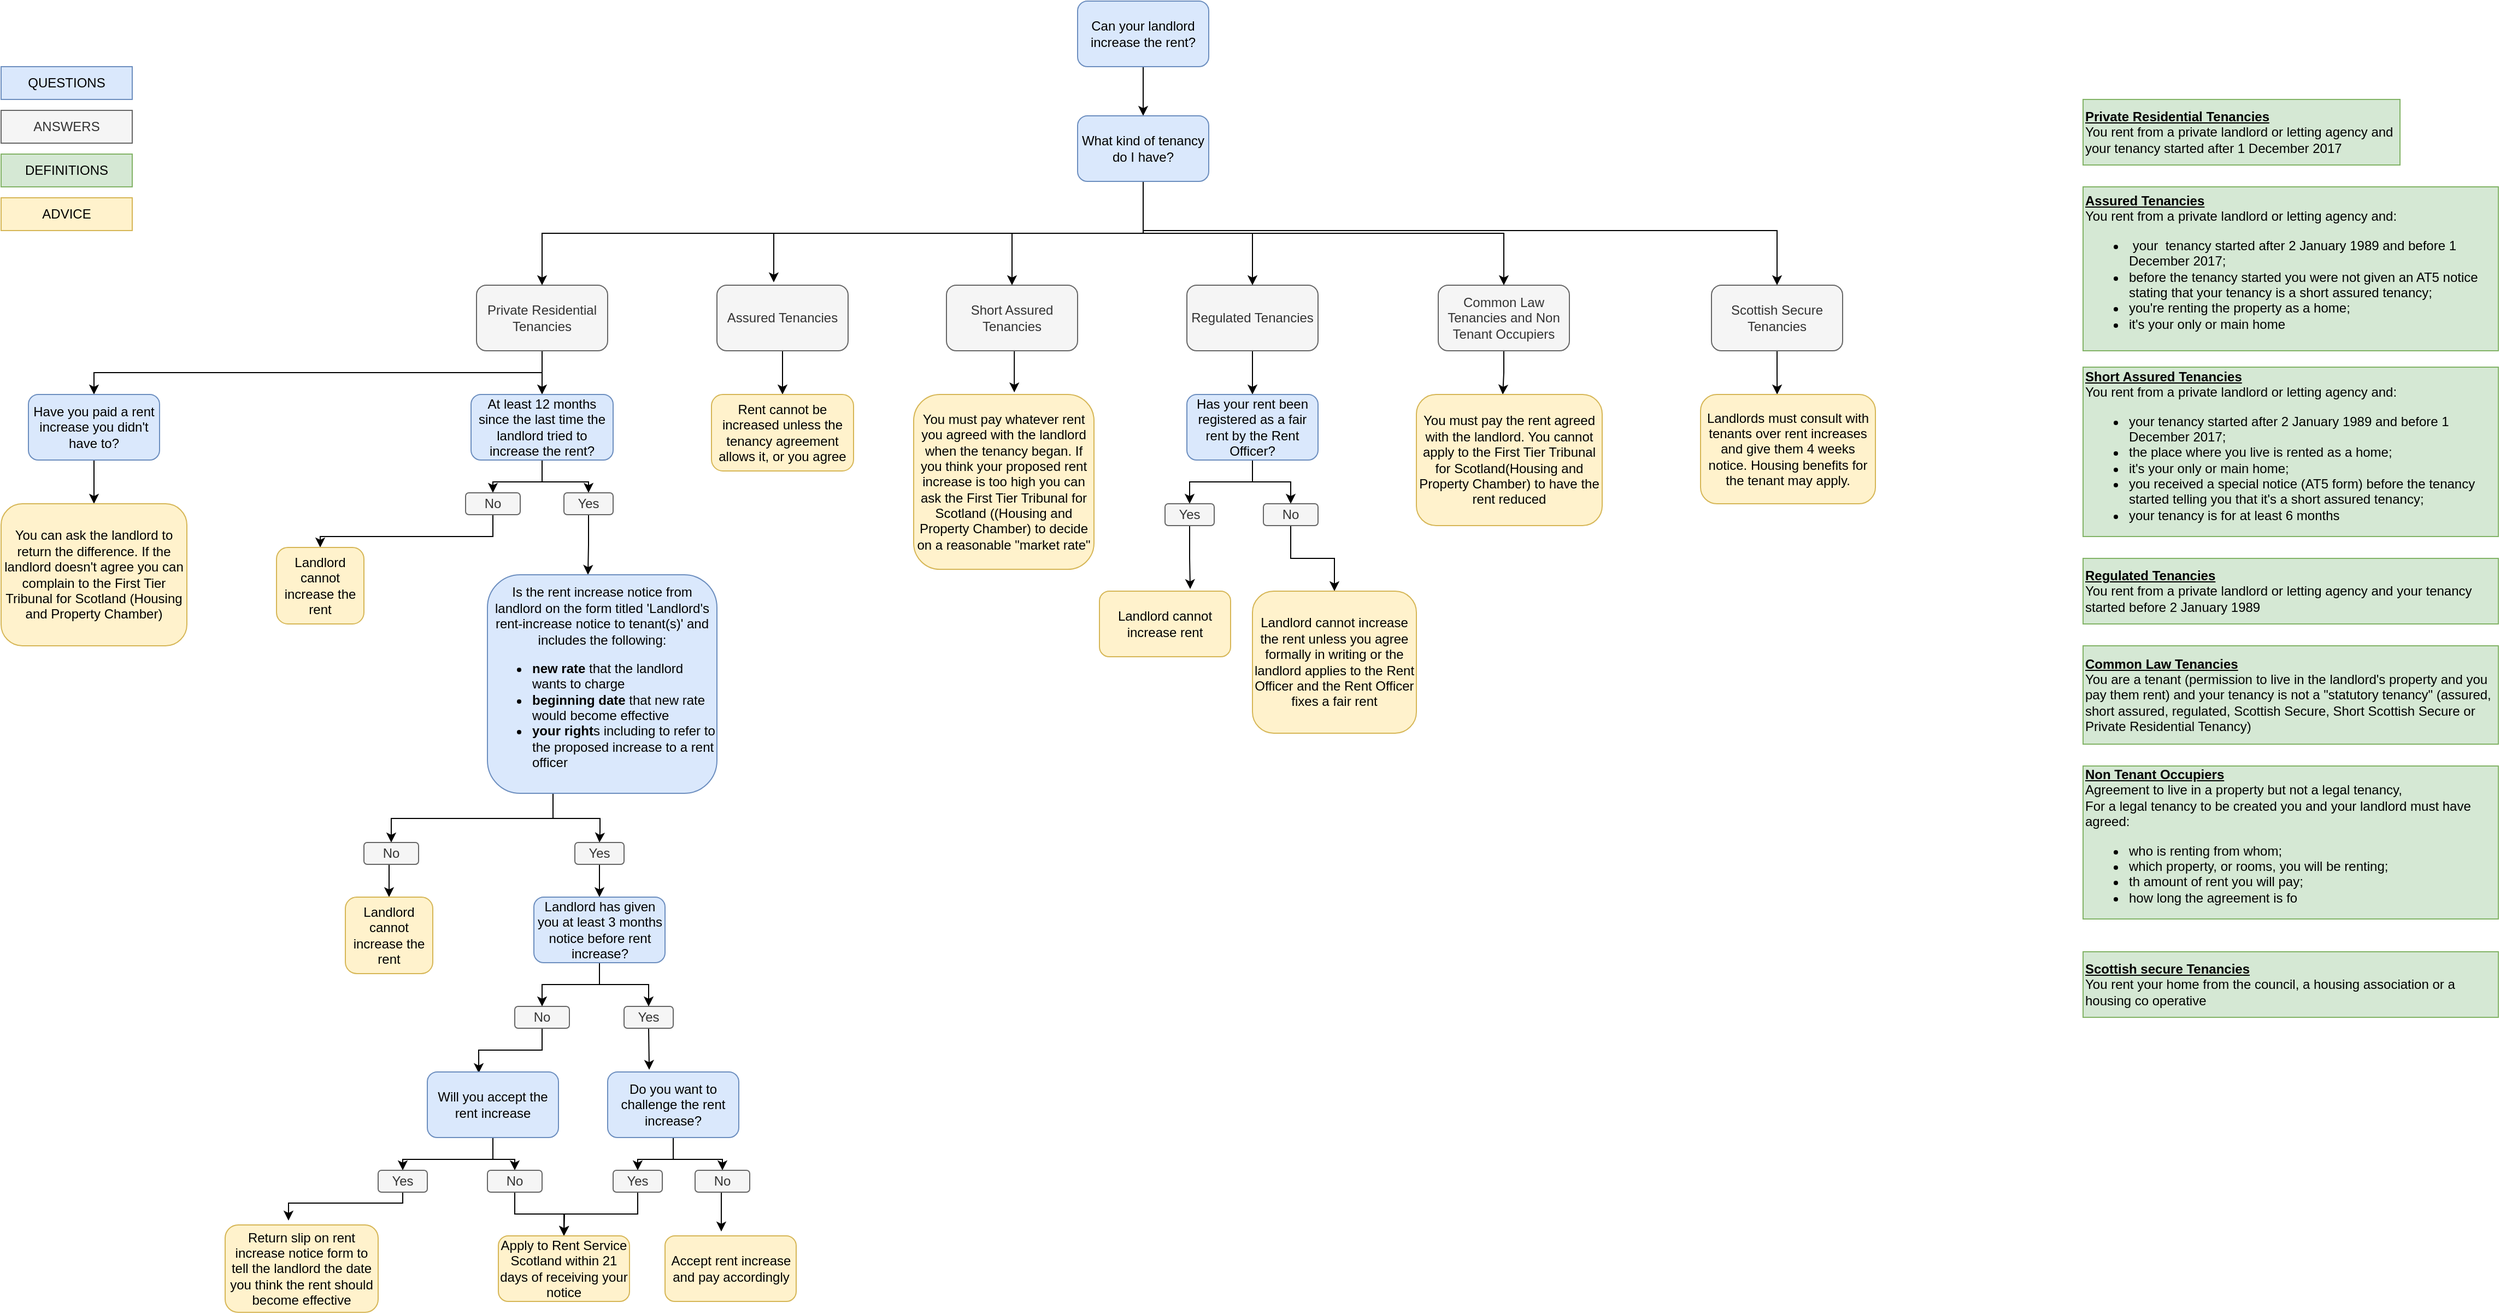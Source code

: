 <mxfile version="14.7.7" type="device"><diagram id="C5RBs43oDa-KdzZeNtuy" name="Page-1"><mxGraphModel dx="1699" dy="1660" grid="1" gridSize="10" guides="1" tooltips="1" connect="1" arrows="1" fold="1" page="1" pageScale="1" pageWidth="827" pageHeight="1169" math="0" shadow="0"><root><mxCell id="WIyWlLk6GJQsqaUBKTNV-0"/><mxCell id="WIyWlLk6GJQsqaUBKTNV-1" parent="WIyWlLk6GJQsqaUBKTNV-0"/><mxCell id="TCWn0rOi3YQAecb64I7l-0" value="ADVICE" style="rounded=0;whiteSpace=wrap;html=1;fillColor=#fff2cc;strokeColor=#d6b656;" vertex="1" parent="WIyWlLk6GJQsqaUBKTNV-1"><mxGeometry x="-705" y="140" width="120" height="30" as="geometry"/></mxCell><mxCell id="TCWn0rOi3YQAecb64I7l-1" value="QUESTIONS" style="rounded=0;whiteSpace=wrap;html=1;fillColor=#dae8fc;strokeColor=#6c8ebf;" vertex="1" parent="WIyWlLk6GJQsqaUBKTNV-1"><mxGeometry x="-705" y="20" width="120" height="30" as="geometry"/></mxCell><mxCell id="TCWn0rOi3YQAecb64I7l-2" value="DEFINITIONS" style="rounded=0;whiteSpace=wrap;html=1;fillColor=#d5e8d4;strokeColor=#82b366;" vertex="1" parent="WIyWlLk6GJQsqaUBKTNV-1"><mxGeometry x="-705" y="100" width="120" height="30" as="geometry"/></mxCell><mxCell id="TCWn0rOi3YQAecb64I7l-3" value="ANSWERS" style="rounded=0;whiteSpace=wrap;html=1;fillColor=#f5f5f5;strokeColor=#666666;fontColor=#333333;" vertex="1" parent="WIyWlLk6GJQsqaUBKTNV-1"><mxGeometry x="-705" y="60" width="120" height="30" as="geometry"/></mxCell><mxCell id="TCWn0rOi3YQAecb64I7l-137" style="edgeStyle=orthogonalEdgeStyle;rounded=0;orthogonalLoop=1;jettySize=auto;html=1;exitX=0.5;exitY=1;exitDx=0;exitDy=0;entryX=0.5;entryY=0;entryDx=0;entryDy=0;strokeColor=#000000;" edge="1" parent="WIyWlLk6GJQsqaUBKTNV-1" source="TCWn0rOi3YQAecb64I7l-5" target="TCWn0rOi3YQAecb64I7l-12"><mxGeometry relative="1" as="geometry"/></mxCell><mxCell id="TCWn0rOi3YQAecb64I7l-5" value="Can your landlord increase the rent?" style="rounded=1;whiteSpace=wrap;html=1;fillColor=#dae8fc;strokeColor=#6c8ebf;" vertex="1" parent="WIyWlLk6GJQsqaUBKTNV-1"><mxGeometry x="280" y="-40" width="120" height="60" as="geometry"/></mxCell><mxCell id="TCWn0rOi3YQAecb64I7l-52" style="edgeStyle=orthogonalEdgeStyle;rounded=0;orthogonalLoop=1;jettySize=auto;html=1;exitX=0.5;exitY=1;exitDx=0;exitDy=0;entryX=0.5;entryY=0;entryDx=0;entryDy=0;" edge="1" parent="WIyWlLk6GJQsqaUBKTNV-1" source="TCWn0rOi3YQAecb64I7l-6" target="TCWn0rOi3YQAecb64I7l-26"><mxGeometry relative="1" as="geometry"/></mxCell><mxCell id="TCWn0rOi3YQAecb64I7l-96" style="edgeStyle=orthogonalEdgeStyle;rounded=0;orthogonalLoop=1;jettySize=auto;html=1;exitX=0.5;exitY=1;exitDx=0;exitDy=0;entryX=0.5;entryY=0;entryDx=0;entryDy=0;" edge="1" parent="WIyWlLk6GJQsqaUBKTNV-1" source="TCWn0rOi3YQAecb64I7l-6" target="TCWn0rOi3YQAecb64I7l-95"><mxGeometry relative="1" as="geometry"/></mxCell><mxCell id="TCWn0rOi3YQAecb64I7l-6" value="Private Residential Tenancies" style="rounded=1;whiteSpace=wrap;html=1;fillColor=#f5f5f5;strokeColor=#666666;fontColor=#333333;" vertex="1" parent="WIyWlLk6GJQsqaUBKTNV-1"><mxGeometry x="-270" y="220" width="120" height="60" as="geometry"/></mxCell><mxCell id="TCWn0rOi3YQAecb64I7l-101" style="edgeStyle=orthogonalEdgeStyle;rounded=0;orthogonalLoop=1;jettySize=auto;html=1;exitX=0.5;exitY=1;exitDx=0;exitDy=0;entryX=0.5;entryY=0;entryDx=0;entryDy=0;" edge="1" parent="WIyWlLk6GJQsqaUBKTNV-1" source="TCWn0rOi3YQAecb64I7l-7" target="TCWn0rOi3YQAecb64I7l-99"><mxGeometry relative="1" as="geometry"/></mxCell><mxCell id="TCWn0rOi3YQAecb64I7l-7" value="Assured Tenancies" style="rounded=1;whiteSpace=wrap;html=1;fillColor=#f5f5f5;strokeColor=#666666;fontColor=#333333;" vertex="1" parent="WIyWlLk6GJQsqaUBKTNV-1"><mxGeometry x="-50" y="220" width="120" height="60" as="geometry"/></mxCell><mxCell id="TCWn0rOi3YQAecb64I7l-104" style="edgeStyle=orthogonalEdgeStyle;rounded=0;orthogonalLoop=1;jettySize=auto;html=1;exitX=0.5;exitY=1;exitDx=0;exitDy=0;entryX=0.558;entryY=-0.012;entryDx=0;entryDy=0;entryPerimeter=0;" edge="1" parent="WIyWlLk6GJQsqaUBKTNV-1" source="TCWn0rOi3YQAecb64I7l-8" target="TCWn0rOi3YQAecb64I7l-102"><mxGeometry relative="1" as="geometry"/></mxCell><mxCell id="TCWn0rOi3YQAecb64I7l-8" value="Short Assured Tenancies" style="rounded=1;whiteSpace=wrap;html=1;fillColor=#f5f5f5;strokeColor=#666666;fontColor=#333333;" vertex="1" parent="WIyWlLk6GJQsqaUBKTNV-1"><mxGeometry x="160" y="220" width="120" height="60" as="geometry"/></mxCell><mxCell id="TCWn0rOi3YQAecb64I7l-106" style="edgeStyle=orthogonalEdgeStyle;rounded=0;orthogonalLoop=1;jettySize=auto;html=1;exitX=0.5;exitY=1;exitDx=0;exitDy=0;entryX=0.5;entryY=0;entryDx=0;entryDy=0;strokeColor=#000000;" edge="1" parent="WIyWlLk6GJQsqaUBKTNV-1" source="TCWn0rOi3YQAecb64I7l-9" target="TCWn0rOi3YQAecb64I7l-105"><mxGeometry relative="1" as="geometry"/></mxCell><mxCell id="TCWn0rOi3YQAecb64I7l-9" value="Regulated Tenancies" style="rounded=1;whiteSpace=wrap;html=1;fillColor=#f5f5f5;strokeColor=#666666;fontColor=#333333;" vertex="1" parent="WIyWlLk6GJQsqaUBKTNV-1"><mxGeometry x="380" y="220" width="120" height="60" as="geometry"/></mxCell><mxCell id="TCWn0rOi3YQAecb64I7l-118" style="edgeStyle=orthogonalEdgeStyle;rounded=0;orthogonalLoop=1;jettySize=auto;html=1;exitX=0.5;exitY=1;exitDx=0;exitDy=0;entryX=0.465;entryY=0;entryDx=0;entryDy=0;entryPerimeter=0;strokeColor=#000000;" edge="1" parent="WIyWlLk6GJQsqaUBKTNV-1" source="TCWn0rOi3YQAecb64I7l-10" target="TCWn0rOi3YQAecb64I7l-117"><mxGeometry relative="1" as="geometry"/></mxCell><mxCell id="TCWn0rOi3YQAecb64I7l-10" value="Common Law Tenancies and Non Tenant Occupiers" style="rounded=1;whiteSpace=wrap;html=1;fillColor=#f5f5f5;strokeColor=#666666;fontColor=#333333;" vertex="1" parent="WIyWlLk6GJQsqaUBKTNV-1"><mxGeometry x="610" y="220" width="120" height="60" as="geometry"/></mxCell><mxCell id="TCWn0rOi3YQAecb64I7l-120" style="edgeStyle=orthogonalEdgeStyle;rounded=0;orthogonalLoop=1;jettySize=auto;html=1;exitX=0.5;exitY=1;exitDx=0;exitDy=0;entryX=0.438;entryY=0;entryDx=0;entryDy=0;entryPerimeter=0;strokeColor=#000000;" edge="1" parent="WIyWlLk6GJQsqaUBKTNV-1" source="TCWn0rOi3YQAecb64I7l-11" target="TCWn0rOi3YQAecb64I7l-119"><mxGeometry relative="1" as="geometry"/></mxCell><mxCell id="TCWn0rOi3YQAecb64I7l-11" value="Scottish Secure Tenancies" style="rounded=1;whiteSpace=wrap;html=1;fillColor=#f5f5f5;strokeColor=#666666;fontColor=#333333;" vertex="1" parent="WIyWlLk6GJQsqaUBKTNV-1"><mxGeometry x="860" y="220" width="120" height="60" as="geometry"/></mxCell><mxCell id="TCWn0rOi3YQAecb64I7l-136" style="edgeStyle=orthogonalEdgeStyle;rounded=0;orthogonalLoop=1;jettySize=auto;html=1;exitX=0.5;exitY=1;exitDx=0;exitDy=0;strokeColor=#000000;" edge="1" parent="WIyWlLk6GJQsqaUBKTNV-1" source="TCWn0rOi3YQAecb64I7l-12" target="TCWn0rOi3YQAecb64I7l-6"><mxGeometry relative="1" as="geometry"/></mxCell><mxCell id="TCWn0rOi3YQAecb64I7l-138" style="edgeStyle=orthogonalEdgeStyle;rounded=0;orthogonalLoop=1;jettySize=auto;html=1;exitX=0.5;exitY=1;exitDx=0;exitDy=0;entryX=0.433;entryY=-0.044;entryDx=0;entryDy=0;entryPerimeter=0;strokeColor=#000000;" edge="1" parent="WIyWlLk6GJQsqaUBKTNV-1" source="TCWn0rOi3YQAecb64I7l-12" target="TCWn0rOi3YQAecb64I7l-7"><mxGeometry relative="1" as="geometry"/></mxCell><mxCell id="TCWn0rOi3YQAecb64I7l-139" style="edgeStyle=orthogonalEdgeStyle;rounded=0;orthogonalLoop=1;jettySize=auto;html=1;strokeColor=#000000;" edge="1" parent="WIyWlLk6GJQsqaUBKTNV-1" source="TCWn0rOi3YQAecb64I7l-12" target="TCWn0rOi3YQAecb64I7l-8"><mxGeometry relative="1" as="geometry"/></mxCell><mxCell id="TCWn0rOi3YQAecb64I7l-140" style="edgeStyle=orthogonalEdgeStyle;rounded=0;orthogonalLoop=1;jettySize=auto;html=1;strokeColor=#000000;" edge="1" parent="WIyWlLk6GJQsqaUBKTNV-1" source="TCWn0rOi3YQAecb64I7l-12" target="TCWn0rOi3YQAecb64I7l-9"><mxGeometry relative="1" as="geometry"/></mxCell><mxCell id="TCWn0rOi3YQAecb64I7l-142" style="edgeStyle=orthogonalEdgeStyle;rounded=0;orthogonalLoop=1;jettySize=auto;html=1;exitX=0.5;exitY=1;exitDx=0;exitDy=0;strokeColor=#000000;" edge="1" parent="WIyWlLk6GJQsqaUBKTNV-1" source="TCWn0rOi3YQAecb64I7l-12" target="TCWn0rOi3YQAecb64I7l-10"><mxGeometry relative="1" as="geometry"/></mxCell><mxCell id="TCWn0rOi3YQAecb64I7l-143" style="edgeStyle=orthogonalEdgeStyle;rounded=0;orthogonalLoop=1;jettySize=auto;html=1;entryX=0.5;entryY=0;entryDx=0;entryDy=0;strokeColor=#000000;" edge="1" parent="WIyWlLk6GJQsqaUBKTNV-1" source="TCWn0rOi3YQAecb64I7l-12" target="TCWn0rOi3YQAecb64I7l-11"><mxGeometry relative="1" as="geometry"><Array as="points"><mxPoint x="340" y="170"/><mxPoint x="920" y="170"/></Array></mxGeometry></mxCell><mxCell id="TCWn0rOi3YQAecb64I7l-12" value="What kind of tenancy do I have?" style="rounded=1;whiteSpace=wrap;html=1;fillColor=#dae8fc;strokeColor=#6c8ebf;" vertex="1" parent="WIyWlLk6GJQsqaUBKTNV-1"><mxGeometry x="280" y="65" width="120" height="60" as="geometry"/></mxCell><mxCell id="TCWn0rOi3YQAecb64I7l-37" style="edgeStyle=orthogonalEdgeStyle;rounded=0;orthogonalLoop=1;jettySize=auto;html=1;entryX=0.5;entryY=0;entryDx=0;entryDy=0;" edge="1" parent="WIyWlLk6GJQsqaUBKTNV-1" source="TCWn0rOi3YQAecb64I7l-26" target="TCWn0rOi3YQAecb64I7l-31"><mxGeometry relative="1" as="geometry"/></mxCell><mxCell id="TCWn0rOi3YQAecb64I7l-38" style="edgeStyle=orthogonalEdgeStyle;rounded=0;orthogonalLoop=1;jettySize=auto;html=1;entryX=0.5;entryY=0;entryDx=0;entryDy=0;" edge="1" parent="WIyWlLk6GJQsqaUBKTNV-1" source="TCWn0rOi3YQAecb64I7l-26" target="TCWn0rOi3YQAecb64I7l-30"><mxGeometry relative="1" as="geometry"/></mxCell><mxCell id="TCWn0rOi3YQAecb64I7l-26" value="At least 12 months since the last time the landlord tried to increase the rent?" style="rounded=1;whiteSpace=wrap;html=1;fillColor=#dae8fc;strokeColor=#6c8ebf;" vertex="1" parent="WIyWlLk6GJQsqaUBKTNV-1"><mxGeometry x="-275" y="320" width="130" height="60" as="geometry"/></mxCell><mxCell id="TCWn0rOi3YQAecb64I7l-57" style="edgeStyle=orthogonalEdgeStyle;rounded=0;orthogonalLoop=1;jettySize=auto;html=1;exitX=0.5;exitY=1;exitDx=0;exitDy=0;entryX=0.438;entryY=0;entryDx=0;entryDy=0;entryPerimeter=0;" edge="1" parent="WIyWlLk6GJQsqaUBKTNV-1" source="TCWn0rOi3YQAecb64I7l-30" target="TCWn0rOi3YQAecb64I7l-40"><mxGeometry relative="1" as="geometry"/></mxCell><mxCell id="TCWn0rOi3YQAecb64I7l-30" value="Yes" style="rounded=1;whiteSpace=wrap;html=1;fillColor=#f5f5f5;strokeColor=#666666;fontColor=#333333;" vertex="1" parent="WIyWlLk6GJQsqaUBKTNV-1"><mxGeometry x="-190" y="410" width="45" height="20" as="geometry"/></mxCell><mxCell id="TCWn0rOi3YQAecb64I7l-59" style="edgeStyle=orthogonalEdgeStyle;rounded=0;orthogonalLoop=1;jettySize=auto;html=1;exitX=0.5;exitY=1;exitDx=0;exitDy=0;entryX=0.5;entryY=0;entryDx=0;entryDy=0;" edge="1" parent="WIyWlLk6GJQsqaUBKTNV-1" source="TCWn0rOi3YQAecb64I7l-31" target="TCWn0rOi3YQAecb64I7l-32"><mxGeometry relative="1" as="geometry"><Array as="points"><mxPoint x="-255" y="450"/><mxPoint x="-413" y="450"/></Array></mxGeometry></mxCell><mxCell id="TCWn0rOi3YQAecb64I7l-31" value="No" style="rounded=1;whiteSpace=wrap;html=1;fillColor=#f5f5f5;strokeColor=#666666;fontColor=#333333;" vertex="1" parent="WIyWlLk6GJQsqaUBKTNV-1"><mxGeometry x="-280" y="410" width="50" height="20" as="geometry"/></mxCell><mxCell id="TCWn0rOi3YQAecb64I7l-32" value="Landlord cannot increase the rent" style="rounded=1;whiteSpace=wrap;html=1;fillColor=#fff2cc;strokeColor=#d6b656;" vertex="1" parent="WIyWlLk6GJQsqaUBKTNV-1"><mxGeometry x="-453" y="460" width="80" height="70" as="geometry"/></mxCell><mxCell id="TCWn0rOi3YQAecb64I7l-62" style="edgeStyle=orthogonalEdgeStyle;rounded=0;orthogonalLoop=1;jettySize=auto;html=1;exitX=0.5;exitY=1;exitDx=0;exitDy=0;entryX=0.5;entryY=0;entryDx=0;entryDy=0;" edge="1" parent="WIyWlLk6GJQsqaUBKTNV-1" source="TCWn0rOi3YQAecb64I7l-40" target="TCWn0rOi3YQAecb64I7l-43"><mxGeometry relative="1" as="geometry"><Array as="points"><mxPoint x="-200" y="685"/><mxPoint x="-200" y="708"/><mxPoint x="-348" y="708"/></Array></mxGeometry></mxCell><mxCell id="TCWn0rOi3YQAecb64I7l-63" style="edgeStyle=orthogonalEdgeStyle;rounded=0;orthogonalLoop=1;jettySize=auto;html=1;exitX=0.5;exitY=1;exitDx=0;exitDy=0;entryX=0.5;entryY=0;entryDx=0;entryDy=0;" edge="1" parent="WIyWlLk6GJQsqaUBKTNV-1" source="TCWn0rOi3YQAecb64I7l-40" target="TCWn0rOi3YQAecb64I7l-44"><mxGeometry relative="1" as="geometry"><mxPoint x="-120" y="730" as="targetPoint"/><Array as="points"><mxPoint x="-200" y="685"/><mxPoint x="-200" y="708"/><mxPoint x="-157" y="708"/><mxPoint x="-157" y="720"/></Array></mxGeometry></mxCell><mxCell id="TCWn0rOi3YQAecb64I7l-40" value="&lt;div&gt;&lt;span&gt;Is the rent increase notice from landlord on the form titled 'Landlord's rent-increase notice to tenant(s)' and includes the following:&lt;/span&gt;&lt;/div&gt;&lt;ul&gt;&lt;li style=&quot;text-align: left&quot;&gt;&lt;b&gt;new rate&lt;/b&gt; that the landlord wants to charge&lt;/li&gt;&lt;li style=&quot;text-align: left&quot;&gt;&lt;b&gt;beginning date&lt;/b&gt; that new rate would become effective&lt;/li&gt;&lt;li style=&quot;text-align: left&quot;&gt;&lt;b&gt;your right&lt;/b&gt;s including to refer to the proposed increase to a rent officer&lt;/li&gt;&lt;/ul&gt;" style="rounded=1;whiteSpace=wrap;html=1;align=center;fillColor=#dae8fc;strokeColor=#6c8ebf;" vertex="1" parent="WIyWlLk6GJQsqaUBKTNV-1"><mxGeometry x="-260" y="485" width="210" height="200" as="geometry"/></mxCell><mxCell id="TCWn0rOi3YQAecb64I7l-64" style="edgeStyle=orthogonalEdgeStyle;rounded=0;orthogonalLoop=1;jettySize=auto;html=1;exitX=0.5;exitY=1;exitDx=0;exitDy=0;entryX=0.5;entryY=0;entryDx=0;entryDy=0;" edge="1" parent="WIyWlLk6GJQsqaUBKTNV-1" source="TCWn0rOi3YQAecb64I7l-43" target="TCWn0rOi3YQAecb64I7l-46"><mxGeometry relative="1" as="geometry"/></mxCell><mxCell id="TCWn0rOi3YQAecb64I7l-43" value="No" style="rounded=1;whiteSpace=wrap;html=1;fillColor=#f5f5f5;strokeColor=#666666;fontColor=#333333;" vertex="1" parent="WIyWlLk6GJQsqaUBKTNV-1"><mxGeometry x="-373" y="730" width="50" height="20" as="geometry"/></mxCell><mxCell id="TCWn0rOi3YQAecb64I7l-74" style="edgeStyle=orthogonalEdgeStyle;rounded=0;orthogonalLoop=1;jettySize=auto;html=1;exitX=0.5;exitY=1;exitDx=0;exitDy=0;entryX=0.5;entryY=0;entryDx=0;entryDy=0;" edge="1" parent="WIyWlLk6GJQsqaUBKTNV-1" source="TCWn0rOi3YQAecb64I7l-44" target="TCWn0rOi3YQAecb64I7l-73"><mxGeometry relative="1" as="geometry"/></mxCell><mxCell id="TCWn0rOi3YQAecb64I7l-44" value="Yes" style="rounded=1;whiteSpace=wrap;html=1;fillColor=#f5f5f5;strokeColor=#666666;fontColor=#333333;" vertex="1" parent="WIyWlLk6GJQsqaUBKTNV-1"><mxGeometry x="-180" y="730" width="45" height="20" as="geometry"/></mxCell><mxCell id="TCWn0rOi3YQAecb64I7l-46" value="Landlord cannot increase the rent" style="rounded=1;whiteSpace=wrap;html=1;fillColor=#fff2cc;strokeColor=#d6b656;" vertex="1" parent="WIyWlLk6GJQsqaUBKTNV-1"><mxGeometry x="-390" y="780" width="80" height="70" as="geometry"/></mxCell><mxCell id="TCWn0rOi3YQAecb64I7l-88" style="edgeStyle=orthogonalEdgeStyle;rounded=0;orthogonalLoop=1;jettySize=auto;html=1;exitX=0.5;exitY=1;exitDx=0;exitDy=0;entryX=0.5;entryY=0;entryDx=0;entryDy=0;" edge="1" parent="WIyWlLk6GJQsqaUBKTNV-1" source="TCWn0rOi3YQAecb64I7l-65" target="TCWn0rOi3YQAecb64I7l-85"><mxGeometry relative="1" as="geometry"/></mxCell><mxCell id="TCWn0rOi3YQAecb64I7l-89" style="edgeStyle=orthogonalEdgeStyle;rounded=0;orthogonalLoop=1;jettySize=auto;html=1;entryX=0.5;entryY=0;entryDx=0;entryDy=0;" edge="1" parent="WIyWlLk6GJQsqaUBKTNV-1" source="TCWn0rOi3YQAecb64I7l-65" target="TCWn0rOi3YQAecb64I7l-86"><mxGeometry relative="1" as="geometry"/></mxCell><mxCell id="TCWn0rOi3YQAecb64I7l-65" value="Do you want to challenge the rent increase?" style="rounded=1;whiteSpace=wrap;html=1;fillColor=#dae8fc;strokeColor=#6c8ebf;" vertex="1" parent="WIyWlLk6GJQsqaUBKTNV-1"><mxGeometry x="-150" y="940" width="120" height="60" as="geometry"/></mxCell><mxCell id="TCWn0rOi3YQAecb64I7l-77" style="edgeStyle=orthogonalEdgeStyle;rounded=0;orthogonalLoop=1;jettySize=auto;html=1;exitX=0.5;exitY=1;exitDx=0;exitDy=0;entryX=0.392;entryY=0.017;entryDx=0;entryDy=0;entryPerimeter=0;" edge="1" parent="WIyWlLk6GJQsqaUBKTNV-1" source="TCWn0rOi3YQAecb64I7l-67" target="TCWn0rOi3YQAecb64I7l-72"><mxGeometry relative="1" as="geometry"/></mxCell><mxCell id="TCWn0rOi3YQAecb64I7l-67" value="No" style="rounded=1;whiteSpace=wrap;html=1;fillColor=#f5f5f5;strokeColor=#666666;fontColor=#333333;" vertex="1" parent="WIyWlLk6GJQsqaUBKTNV-1"><mxGeometry x="-235" y="880" width="50" height="20" as="geometry"/></mxCell><mxCell id="TCWn0rOi3YQAecb64I7l-84" style="edgeStyle=orthogonalEdgeStyle;rounded=0;orthogonalLoop=1;jettySize=auto;html=1;exitX=0.5;exitY=1;exitDx=0;exitDy=0;entryX=0.317;entryY=-0.033;entryDx=0;entryDy=0;entryPerimeter=0;" edge="1" parent="WIyWlLk6GJQsqaUBKTNV-1" source="TCWn0rOi3YQAecb64I7l-68" target="TCWn0rOi3YQAecb64I7l-65"><mxGeometry relative="1" as="geometry"/></mxCell><mxCell id="TCWn0rOi3YQAecb64I7l-68" value="Yes" style="rounded=1;whiteSpace=wrap;html=1;fillColor=#f5f5f5;strokeColor=#666666;fontColor=#333333;" vertex="1" parent="WIyWlLk6GJQsqaUBKTNV-1"><mxGeometry x="-135" y="880" width="45" height="20" as="geometry"/></mxCell><mxCell id="TCWn0rOi3YQAecb64I7l-80" style="edgeStyle=orthogonalEdgeStyle;rounded=0;orthogonalLoop=1;jettySize=auto;html=1;exitX=0.5;exitY=1;exitDx=0;exitDy=0;entryX=0.5;entryY=0;entryDx=0;entryDy=0;" edge="1" parent="WIyWlLk6GJQsqaUBKTNV-1" source="TCWn0rOi3YQAecb64I7l-72" target="TCWn0rOi3YQAecb64I7l-79"><mxGeometry relative="1" as="geometry"><Array as="points"><mxPoint x="-255" y="1020"/><mxPoint x="-337" y="1020"/></Array></mxGeometry></mxCell><mxCell id="TCWn0rOi3YQAecb64I7l-81" style="edgeStyle=orthogonalEdgeStyle;rounded=0;orthogonalLoop=1;jettySize=auto;html=1;entryX=0.5;entryY=0;entryDx=0;entryDy=0;" edge="1" parent="WIyWlLk6GJQsqaUBKTNV-1" source="TCWn0rOi3YQAecb64I7l-72" target="TCWn0rOi3YQAecb64I7l-78"><mxGeometry relative="1" as="geometry"/></mxCell><mxCell id="TCWn0rOi3YQAecb64I7l-72" value="Will you accept the rent increase" style="rounded=1;whiteSpace=wrap;html=1;fillColor=#dae8fc;strokeColor=#6c8ebf;" vertex="1" parent="WIyWlLk6GJQsqaUBKTNV-1"><mxGeometry x="-315" y="940" width="120" height="60" as="geometry"/></mxCell><mxCell id="TCWn0rOi3YQAecb64I7l-75" style="edgeStyle=orthogonalEdgeStyle;rounded=0;orthogonalLoop=1;jettySize=auto;html=1;exitX=0.5;exitY=1;exitDx=0;exitDy=0;" edge="1" parent="WIyWlLk6GJQsqaUBKTNV-1" source="TCWn0rOi3YQAecb64I7l-73" target="TCWn0rOi3YQAecb64I7l-67"><mxGeometry relative="1" as="geometry"/></mxCell><mxCell id="TCWn0rOi3YQAecb64I7l-76" style="edgeStyle=orthogonalEdgeStyle;rounded=0;orthogonalLoop=1;jettySize=auto;html=1;entryX=0.5;entryY=0;entryDx=0;entryDy=0;" edge="1" parent="WIyWlLk6GJQsqaUBKTNV-1" source="TCWn0rOi3YQAecb64I7l-73" target="TCWn0rOi3YQAecb64I7l-68"><mxGeometry relative="1" as="geometry"/></mxCell><mxCell id="TCWn0rOi3YQAecb64I7l-73" value="Landlord has given you at least 3 months notice before rent increase?" style="rounded=1;whiteSpace=wrap;html=1;fillColor=#dae8fc;strokeColor=#6c8ebf;" vertex="1" parent="WIyWlLk6GJQsqaUBKTNV-1"><mxGeometry x="-217.5" y="780" width="120" height="60" as="geometry"/></mxCell><mxCell id="TCWn0rOi3YQAecb64I7l-93" style="edgeStyle=orthogonalEdgeStyle;rounded=0;orthogonalLoop=1;jettySize=auto;html=1;exitX=0.5;exitY=1;exitDx=0;exitDy=0;entryX=0.5;entryY=0;entryDx=0;entryDy=0;" edge="1" parent="WIyWlLk6GJQsqaUBKTNV-1" source="TCWn0rOi3YQAecb64I7l-78" target="TCWn0rOi3YQAecb64I7l-92"><mxGeometry relative="1" as="geometry"/></mxCell><mxCell id="TCWn0rOi3YQAecb64I7l-78" value="No" style="rounded=1;whiteSpace=wrap;html=1;fillColor=#f5f5f5;strokeColor=#666666;fontColor=#333333;" vertex="1" parent="WIyWlLk6GJQsqaUBKTNV-1"><mxGeometry x="-260" y="1030" width="50" height="20" as="geometry"/></mxCell><mxCell id="TCWn0rOi3YQAecb64I7l-83" style="edgeStyle=orthogonalEdgeStyle;rounded=0;orthogonalLoop=1;jettySize=auto;html=1;exitX=0.5;exitY=1;exitDx=0;exitDy=0;entryX=0.414;entryY=-0.05;entryDx=0;entryDy=0;entryPerimeter=0;" edge="1" parent="WIyWlLk6GJQsqaUBKTNV-1" source="TCWn0rOi3YQAecb64I7l-79" target="TCWn0rOi3YQAecb64I7l-82"><mxGeometry relative="1" as="geometry"><Array as="points"><mxPoint x="-337" y="1060"/><mxPoint x="-442" y="1060"/></Array></mxGeometry></mxCell><mxCell id="TCWn0rOi3YQAecb64I7l-79" value="Yes" style="rounded=1;whiteSpace=wrap;html=1;fillColor=#f5f5f5;strokeColor=#666666;fontColor=#333333;" vertex="1" parent="WIyWlLk6GJQsqaUBKTNV-1"><mxGeometry x="-360" y="1030" width="45" height="20" as="geometry"/></mxCell><mxCell id="TCWn0rOi3YQAecb64I7l-82" value="Return slip on rent increase notice form to tell the landlord the date you think the rent should become effective" style="rounded=1;whiteSpace=wrap;html=1;fillColor=#fff2cc;strokeColor=#d6b656;" vertex="1" parent="WIyWlLk6GJQsqaUBKTNV-1"><mxGeometry x="-500" y="1080" width="140" height="80" as="geometry"/></mxCell><mxCell id="TCWn0rOi3YQAecb64I7l-91" style="edgeStyle=orthogonalEdgeStyle;rounded=0;orthogonalLoop=1;jettySize=auto;html=1;exitX=0.5;exitY=1;exitDx=0;exitDy=0;entryX=0.429;entryY=-0.067;entryDx=0;entryDy=0;entryPerimeter=0;" edge="1" parent="WIyWlLk6GJQsqaUBKTNV-1" source="TCWn0rOi3YQAecb64I7l-85" target="TCWn0rOi3YQAecb64I7l-90"><mxGeometry relative="1" as="geometry"/></mxCell><mxCell id="TCWn0rOi3YQAecb64I7l-85" value="No" style="rounded=1;whiteSpace=wrap;html=1;fillColor=#f5f5f5;strokeColor=#666666;fontColor=#333333;" vertex="1" parent="WIyWlLk6GJQsqaUBKTNV-1"><mxGeometry x="-70" y="1030" width="50" height="20" as="geometry"/></mxCell><mxCell id="TCWn0rOi3YQAecb64I7l-94" style="edgeStyle=orthogonalEdgeStyle;rounded=0;orthogonalLoop=1;jettySize=auto;html=1;exitX=0.5;exitY=1;exitDx=0;exitDy=0;" edge="1" parent="WIyWlLk6GJQsqaUBKTNV-1" source="TCWn0rOi3YQAecb64I7l-86"><mxGeometry relative="1" as="geometry"><mxPoint x="-190" y="1090" as="targetPoint"/></mxGeometry></mxCell><mxCell id="TCWn0rOi3YQAecb64I7l-86" value="Yes" style="rounded=1;whiteSpace=wrap;html=1;fillColor=#f5f5f5;strokeColor=#666666;fontColor=#333333;" vertex="1" parent="WIyWlLk6GJQsqaUBKTNV-1"><mxGeometry x="-145" y="1030" width="45" height="20" as="geometry"/></mxCell><mxCell id="TCWn0rOi3YQAecb64I7l-90" value="Accept rent increase and pay accordingly" style="rounded=1;whiteSpace=wrap;html=1;fillColor=#fff2cc;strokeColor=#d6b656;" vertex="1" parent="WIyWlLk6GJQsqaUBKTNV-1"><mxGeometry x="-97.5" y="1090" width="120" height="60" as="geometry"/></mxCell><mxCell id="TCWn0rOi3YQAecb64I7l-92" value="Apply to Rent Service Scotland within 21 days of receiving your notice" style="rounded=1;whiteSpace=wrap;html=1;fillColor=#fff2cc;strokeColor=#d6b656;" vertex="1" parent="WIyWlLk6GJQsqaUBKTNV-1"><mxGeometry x="-250" y="1090" width="120" height="60" as="geometry"/></mxCell><mxCell id="TCWn0rOi3YQAecb64I7l-98" style="edgeStyle=orthogonalEdgeStyle;rounded=0;orthogonalLoop=1;jettySize=auto;html=1;exitX=0.5;exitY=1;exitDx=0;exitDy=0;entryX=0.5;entryY=0;entryDx=0;entryDy=0;" edge="1" parent="WIyWlLk6GJQsqaUBKTNV-1" source="TCWn0rOi3YQAecb64I7l-95" target="TCWn0rOi3YQAecb64I7l-97"><mxGeometry relative="1" as="geometry"/></mxCell><mxCell id="TCWn0rOi3YQAecb64I7l-95" value="Have you paid a rent increase you didn't have to?" style="rounded=1;whiteSpace=wrap;html=1;fillColor=#dae8fc;strokeColor=#6c8ebf;" vertex="1" parent="WIyWlLk6GJQsqaUBKTNV-1"><mxGeometry x="-680" y="320" width="120" height="60" as="geometry"/></mxCell><mxCell id="TCWn0rOi3YQAecb64I7l-97" value="You can ask the landlord to return the difference. If the landlord doesn't agree you can complain to the First Tier Tribunal for Scotland (Housing and Property Chamber)" style="rounded=1;whiteSpace=wrap;html=1;fillColor=#fff2cc;strokeColor=#d6b656;" vertex="1" parent="WIyWlLk6GJQsqaUBKTNV-1"><mxGeometry x="-705" y="420" width="170" height="130" as="geometry"/></mxCell><mxCell id="TCWn0rOi3YQAecb64I7l-99" value="Rent cannot be increased unless the tenancy agreement allows it, or you agree" style="rounded=1;whiteSpace=wrap;html=1;fillColor=#fff2cc;strokeColor=#d6b656;" vertex="1" parent="WIyWlLk6GJQsqaUBKTNV-1"><mxGeometry x="-55" y="320" width="130" height="70" as="geometry"/></mxCell><mxCell id="TCWn0rOi3YQAecb64I7l-102" value="You must pay whatever rent you agreed with the landlord when the tenancy began. If you think your proposed rent increase is too high you can ask the First Tier Tribunal for Scotland ((Housing and Property Chamber) to decide on a reasonable &quot;market rate&quot;" style="rounded=1;whiteSpace=wrap;html=1;fillColor=#fff2cc;strokeColor=#d6b656;" vertex="1" parent="WIyWlLk6GJQsqaUBKTNV-1"><mxGeometry x="130" y="320" width="165" height="160" as="geometry"/></mxCell><mxCell id="TCWn0rOi3YQAecb64I7l-110" style="edgeStyle=orthogonalEdgeStyle;rounded=0;orthogonalLoop=1;jettySize=auto;html=1;exitX=0.5;exitY=1;exitDx=0;exitDy=0;entryX=0.5;entryY=0;entryDx=0;entryDy=0;strokeColor=#000000;" edge="1" parent="WIyWlLk6GJQsqaUBKTNV-1" source="TCWn0rOi3YQAecb64I7l-105" target="TCWn0rOi3YQAecb64I7l-108"><mxGeometry relative="1" as="geometry"/></mxCell><mxCell id="TCWn0rOi3YQAecb64I7l-111" style="edgeStyle=orthogonalEdgeStyle;rounded=0;orthogonalLoop=1;jettySize=auto;html=1;entryX=0.5;entryY=0;entryDx=0;entryDy=0;strokeColor=#000000;" edge="1" parent="WIyWlLk6GJQsqaUBKTNV-1" source="TCWn0rOi3YQAecb64I7l-105" target="TCWn0rOi3YQAecb64I7l-107"><mxGeometry relative="1" as="geometry"/></mxCell><mxCell id="TCWn0rOi3YQAecb64I7l-105" value="Has your rent been registered as a fair rent by the Rent Officer?" style="rounded=1;whiteSpace=wrap;html=1;fillColor=#dae8fc;strokeColor=#6c8ebf;" vertex="1" parent="WIyWlLk6GJQsqaUBKTNV-1"><mxGeometry x="380" y="320" width="120" height="60" as="geometry"/></mxCell><mxCell id="TCWn0rOi3YQAecb64I7l-116" style="edgeStyle=orthogonalEdgeStyle;rounded=0;orthogonalLoop=1;jettySize=auto;html=1;exitX=0.5;exitY=1;exitDx=0;exitDy=0;entryX=0.5;entryY=0;entryDx=0;entryDy=0;strokeColor=#000000;" edge="1" parent="WIyWlLk6GJQsqaUBKTNV-1" source="TCWn0rOi3YQAecb64I7l-107" target="TCWn0rOi3YQAecb64I7l-115"><mxGeometry relative="1" as="geometry"/></mxCell><mxCell id="TCWn0rOi3YQAecb64I7l-107" value="No" style="rounded=1;whiteSpace=wrap;html=1;fillColor=#f5f5f5;strokeColor=#666666;fontColor=#333333;" vertex="1" parent="WIyWlLk6GJQsqaUBKTNV-1"><mxGeometry x="450" y="420" width="50" height="20" as="geometry"/></mxCell><mxCell id="TCWn0rOi3YQAecb64I7l-114" style="edgeStyle=orthogonalEdgeStyle;rounded=0;orthogonalLoop=1;jettySize=auto;html=1;exitX=0.5;exitY=1;exitDx=0;exitDy=0;entryX=0.692;entryY=-0.033;entryDx=0;entryDy=0;entryPerimeter=0;strokeColor=#000000;" edge="1" parent="WIyWlLk6GJQsqaUBKTNV-1" source="TCWn0rOi3YQAecb64I7l-108" target="TCWn0rOi3YQAecb64I7l-112"><mxGeometry relative="1" as="geometry"/></mxCell><mxCell id="TCWn0rOi3YQAecb64I7l-108" value="Yes" style="rounded=1;whiteSpace=wrap;html=1;fillColor=#f5f5f5;strokeColor=#666666;fontColor=#333333;" vertex="1" parent="WIyWlLk6GJQsqaUBKTNV-1"><mxGeometry x="360" y="420" width="45" height="20" as="geometry"/></mxCell><mxCell id="TCWn0rOi3YQAecb64I7l-112" value="Landlord cannot increase rent" style="rounded=1;whiteSpace=wrap;html=1;fillColor=#fff2cc;strokeColor=#d6b656;" vertex="1" parent="WIyWlLk6GJQsqaUBKTNV-1"><mxGeometry x="300" y="500" width="120" height="60" as="geometry"/></mxCell><mxCell id="TCWn0rOi3YQAecb64I7l-115" value="Landlord cannot increase the rent unless you agree formally in writing or the landlord applies to the Rent Officer and the Rent Officer fixes a fair rent" style="rounded=1;whiteSpace=wrap;html=1;fillColor=#fff2cc;strokeColor=#d6b656;" vertex="1" parent="WIyWlLk6GJQsqaUBKTNV-1"><mxGeometry x="440" y="500" width="150" height="130" as="geometry"/></mxCell><mxCell id="TCWn0rOi3YQAecb64I7l-117" value="You must pay the rent agreed with the landlord. You cannot apply to the First Tier Tribunal for Scotland(Housing and Property Chamber) to have the rent reduced" style="rounded=1;whiteSpace=wrap;html=1;fillColor=#fff2cc;strokeColor=#d6b656;" vertex="1" parent="WIyWlLk6GJQsqaUBKTNV-1"><mxGeometry x="590" y="320" width="170" height="120" as="geometry"/></mxCell><mxCell id="TCWn0rOi3YQAecb64I7l-119" value="Landlords must consult with tenants over rent increases and give them 4 weeks notice. Housing benefits for the tenant may apply." style="rounded=1;whiteSpace=wrap;html=1;fillColor=#fff2cc;strokeColor=#d6b656;" vertex="1" parent="WIyWlLk6GJQsqaUBKTNV-1"><mxGeometry x="850" y="320" width="160" height="100" as="geometry"/></mxCell><mxCell id="TCWn0rOi3YQAecb64I7l-144" value="&lt;b&gt;&lt;u&gt;Private Residential Tenancies&lt;/u&gt;&lt;/b&gt;&lt;br&gt;You rent from a private landlord or letting agency and your tenancy started after 1 December 2017" style="rounded=0;whiteSpace=wrap;html=1;fillColor=#d5e8d4;strokeColor=#82b366;align=left;" vertex="1" parent="WIyWlLk6GJQsqaUBKTNV-1"><mxGeometry x="1200" y="50" width="290" height="60" as="geometry"/></mxCell><mxCell id="TCWn0rOi3YQAecb64I7l-145" value="&lt;b&gt;&lt;u&gt;Assured Tenancies&lt;/u&gt;&lt;/b&gt;&lt;br&gt;You rent from a private landlord or letting agency and:&lt;br&gt;&lt;ul&gt;&lt;li&gt;&amp;nbsp;your&amp;nbsp; tenancy started after 2 January 1989 and before 1 December 2017;&lt;/li&gt;&lt;li&gt;before the tenancy started you were not given an AT5 notice stating that your tenancy is a short assured tenancy;&lt;/li&gt;&lt;li&gt;you're renting the property as a home;&lt;/li&gt;&lt;li&gt;it's your only or main home&lt;/li&gt;&lt;/ul&gt;" style="rounded=0;whiteSpace=wrap;html=1;align=left;fillColor=#d5e8d4;strokeColor=#82b366;" vertex="1" parent="WIyWlLk6GJQsqaUBKTNV-1"><mxGeometry x="1200" y="130" width="380" height="150" as="geometry"/></mxCell><mxCell id="TCWn0rOi3YQAecb64I7l-146" value="&lt;b&gt;&lt;u&gt;Short Assured Tenancies&lt;/u&gt;&lt;/b&gt;&lt;br&gt;You rent from a private landlord or letting agency and:&lt;br&gt;&lt;ul&gt;&lt;li&gt;your tenancy started after 2 January 1989 and before 1 December 2017;&lt;/li&gt;&lt;li&gt;the place where you live is rented as a home;&lt;/li&gt;&lt;li&gt;it's your only or main home;&lt;/li&gt;&lt;li&gt;you received a special notice (AT5 form) before the tenancy started telling you that it's a short assured tenancy;&lt;/li&gt;&lt;li&gt;your tenancy is for at least 6 months&lt;/li&gt;&lt;/ul&gt;" style="rounded=0;whiteSpace=wrap;html=1;align=left;fillColor=#d5e8d4;strokeColor=#82b366;" vertex="1" parent="WIyWlLk6GJQsqaUBKTNV-1"><mxGeometry x="1200" y="295" width="380" height="155" as="geometry"/></mxCell><mxCell id="TCWn0rOi3YQAecb64I7l-147" value="&lt;b&gt;&lt;u&gt;Regulated Tenancies&lt;/u&gt;&lt;/b&gt;&lt;br&gt;You rent from a private landlord or letting agency and your tenancy started before 2 January 1989" style="rounded=0;whiteSpace=wrap;html=1;align=left;fillColor=#d5e8d4;strokeColor=#82b366;" vertex="1" parent="WIyWlLk6GJQsqaUBKTNV-1"><mxGeometry x="1200" y="470" width="380" height="60" as="geometry"/></mxCell><mxCell id="TCWn0rOi3YQAecb64I7l-148" value="&lt;b&gt;&lt;u&gt;Common Law Tenancies&lt;/u&gt;&lt;/b&gt;&lt;br&gt;You are a tenant (permission to live in the landlord's property and you pay them rent) and your tenancy is not a &quot;statutory tenancy&quot; (assured, short assured, regulated, Scottish Secure, Short Scottish Secure or Private Residential Tenancy)" style="rounded=0;whiteSpace=wrap;html=1;align=left;fillColor=#d5e8d4;strokeColor=#82b366;" vertex="1" parent="WIyWlLk6GJQsqaUBKTNV-1"><mxGeometry x="1200" y="550" width="380" height="90" as="geometry"/></mxCell><mxCell id="TCWn0rOi3YQAecb64I7l-149" value="&lt;b&gt;&lt;u&gt;Scottish secure Tenancies&lt;/u&gt;&lt;/b&gt;&lt;br&gt;&lt;div&gt;&lt;span&gt;You rent your home from the council, a housing association or a housing co operative&lt;/span&gt;&lt;/div&gt;" style="rounded=0;whiteSpace=wrap;html=1;align=left;fillColor=#d5e8d4;strokeColor=#82b366;" vertex="1" parent="WIyWlLk6GJQsqaUBKTNV-1"><mxGeometry x="1200" y="830" width="380" height="60" as="geometry"/></mxCell><mxCell id="TCWn0rOi3YQAecb64I7l-153" value="&lt;b&gt;&lt;u&gt;Non Tenant Occupiers&lt;/u&gt;&lt;/b&gt;&lt;br&gt;Agreement to live in a property but not a legal tenancy,&lt;br&gt;For a legal tenancy to be created you and your landlord must have agreed:&lt;br&gt;&lt;ul&gt;&lt;li&gt;who is renting from whom;&lt;/li&gt;&lt;li&gt;which property, or rooms, you will be renting;&lt;/li&gt;&lt;li&gt;th amount of rent you will pay;&lt;/li&gt;&lt;li&gt;how long the agreement is fo&lt;/li&gt;&lt;/ul&gt;" style="rounded=0;whiteSpace=wrap;html=1;align=left;fillColor=#d5e8d4;strokeColor=#82b366;" vertex="1" parent="WIyWlLk6GJQsqaUBKTNV-1"><mxGeometry x="1200" y="660" width="380" height="140" as="geometry"/></mxCell></root></mxGraphModel></diagram></mxfile>